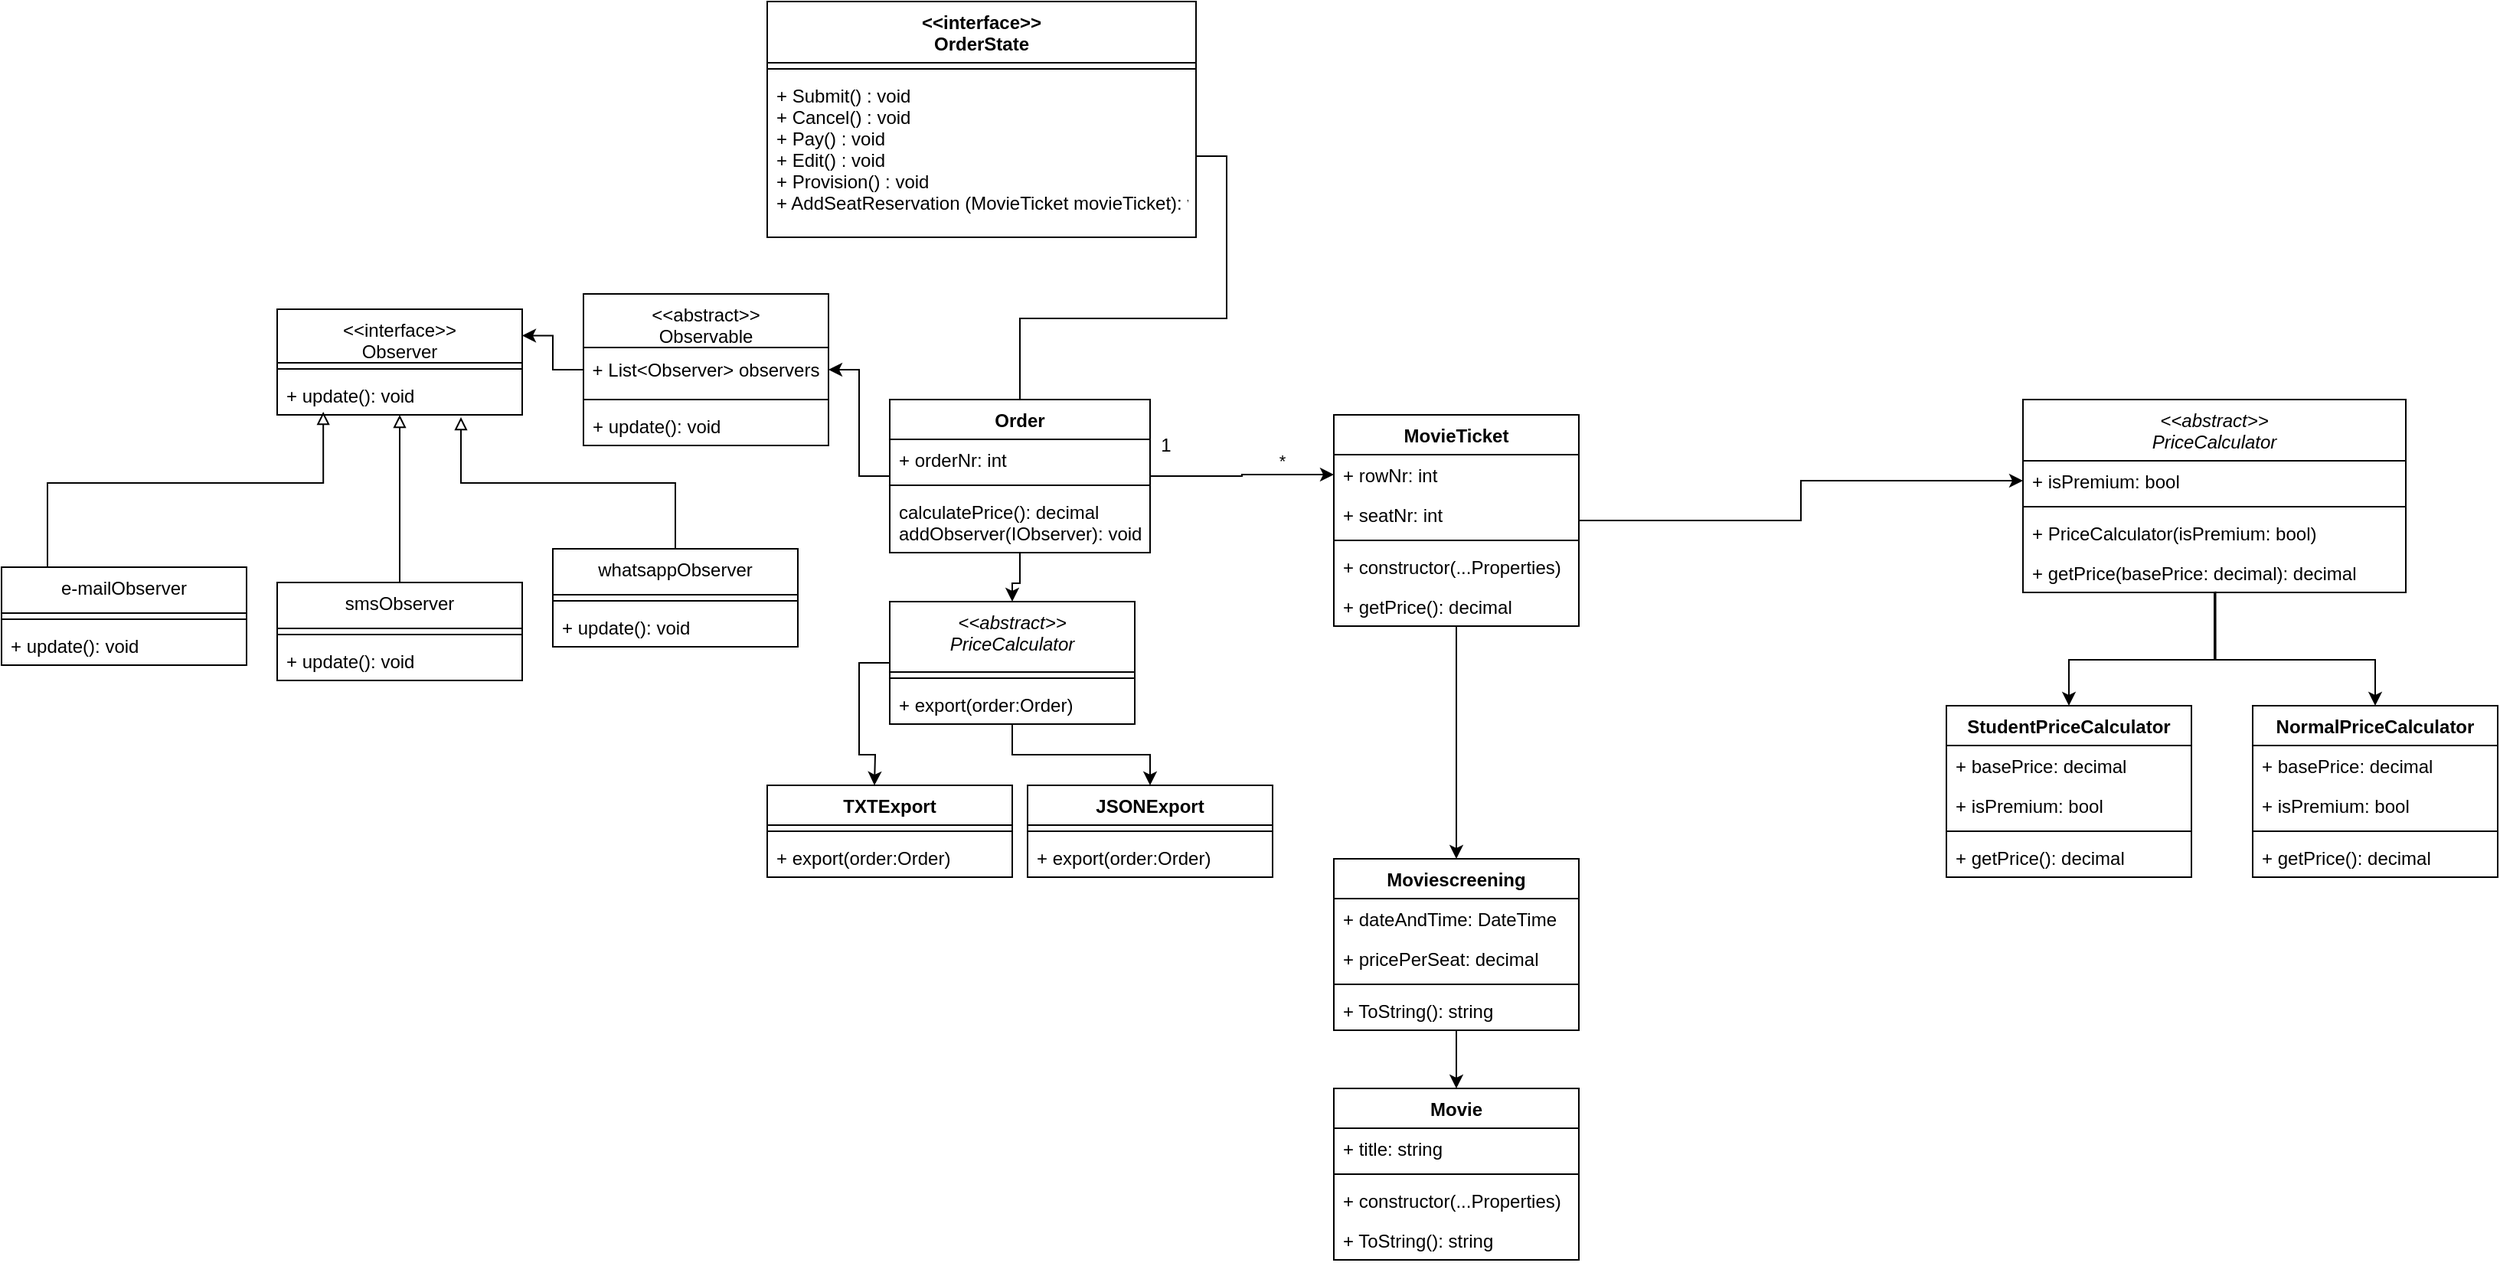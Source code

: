 <mxfile version="20.8.16" type="device" pages="2"><diagram id="SH6rRTG6N9a8lCWBJPHM" name="Class diagram"><mxGraphModel dx="2022" dy="1866" grid="1" gridSize="10" guides="1" tooltips="1" connect="1" arrows="1" fold="1" page="1" pageScale="1" pageWidth="827" pageHeight="1169" math="0" shadow="0"><root><mxCell id="0"/><mxCell id="1" parent="0"/><mxCell id="2LW2BDp9wn7ZF-l__DWW-21" value="*" style="edgeStyle=orthogonalEdgeStyle;rounded=0;orthogonalLoop=1;jettySize=auto;html=1;entryX=0;entryY=0.5;entryDx=0;entryDy=0;" parent="1" source="2LW2BDp9wn7ZF-l__DWW-2" target="2LW2BDp9wn7ZF-l__DWW-7" edge="1"><mxGeometry x="0.429" y="9" relative="1" as="geometry"><mxPoint as="offset"/></mxGeometry></mxCell><mxCell id="2LW2BDp9wn7ZF-l__DWW-106" style="edgeStyle=orthogonalEdgeStyle;rounded=0;orthogonalLoop=1;jettySize=auto;html=1;entryX=0.5;entryY=0;entryDx=0;entryDy=0;" parent="1" source="2LW2BDp9wn7ZF-l__DWW-2" target="2LW2BDp9wn7ZF-l__DWW-89" edge="1"><mxGeometry relative="1" as="geometry"/></mxCell><mxCell id="ouMsUVBbrIYD8ojPN620-4" style="edgeStyle=orthogonalEdgeStyle;rounded=0;orthogonalLoop=1;jettySize=auto;html=1;endArrow=classic;endFill=1;" edge="1" parent="1" source="2LW2BDp9wn7ZF-l__DWW-2" target="ouMsUVBbrIYD8ojPN620-1"><mxGeometry relative="1" as="geometry"/></mxCell><mxCell id="ouMsUVBbrIYD8ojPN620-7" style="edgeStyle=orthogonalEdgeStyle;rounded=0;orthogonalLoop=1;jettySize=auto;html=1;endArrow=none;endFill=0;" edge="1" parent="1" source="2LW2BDp9wn7ZF-l__DWW-2" target="pennuLk--8kFRPHAj3B4-30"><mxGeometry relative="1" as="geometry"/></mxCell><mxCell id="2LW2BDp9wn7ZF-l__DWW-2" value="Order" style="swimlane;fontStyle=1;align=center;verticalAlign=top;childLayout=stackLayout;horizontal=1;startSize=26;horizontalStack=0;resizeParent=1;resizeParentMax=0;resizeLast=0;collapsible=1;marginBottom=0;" parent="1" vertex="1"><mxGeometry x="60" y="190" width="170" height="100" as="geometry"/></mxCell><mxCell id="2LW2BDp9wn7ZF-l__DWW-3" value="+ orderNr: int" style="text;strokeColor=none;fillColor=none;align=left;verticalAlign=top;spacingLeft=4;spacingRight=4;overflow=hidden;rotatable=0;points=[[0,0.5],[1,0.5]];portConstraint=eastwest;" parent="2LW2BDp9wn7ZF-l__DWW-2" vertex="1"><mxGeometry y="26" width="170" height="26" as="geometry"/></mxCell><mxCell id="2LW2BDp9wn7ZF-l__DWW-4" value="" style="line;strokeWidth=1;fillColor=none;align=left;verticalAlign=middle;spacingTop=-1;spacingLeft=3;spacingRight=3;rotatable=0;labelPosition=right;points=[];portConstraint=eastwest;" parent="2LW2BDp9wn7ZF-l__DWW-2" vertex="1"><mxGeometry y="52" width="170" height="8" as="geometry"/></mxCell><mxCell id="2LW2BDp9wn7ZF-l__DWW-5" value="calculatePrice(): decimal&#10;addObserver(IObserver): void" style="text;strokeColor=none;fillColor=none;align=left;verticalAlign=top;spacingLeft=4;spacingRight=4;overflow=hidden;rotatable=0;points=[[0,0.5],[1,0.5]];portConstraint=eastwest;" parent="2LW2BDp9wn7ZF-l__DWW-2" vertex="1"><mxGeometry y="60" width="170" height="40" as="geometry"/></mxCell><mxCell id="2LW2BDp9wn7ZF-l__DWW-74" style="edgeStyle=orthogonalEdgeStyle;rounded=0;orthogonalLoop=1;jettySize=auto;html=1;entryX=0;entryY=0.5;entryDx=0;entryDy=0;" parent="1" source="2LW2BDp9wn7ZF-l__DWW-6" target="2LW2BDp9wn7ZF-l__DWW-79" edge="1"><mxGeometry relative="1" as="geometry"><mxPoint x="860" y="420" as="targetPoint"/></mxGeometry></mxCell><mxCell id="2LW2BDp9wn7ZF-l__DWW-82" style="edgeStyle=orthogonalEdgeStyle;rounded=0;orthogonalLoop=1;jettySize=auto;html=1;" parent="1" source="2LW2BDp9wn7ZF-l__DWW-6" target="2LW2BDp9wn7ZF-l__DWW-10" edge="1"><mxGeometry relative="1" as="geometry"/></mxCell><mxCell id="2LW2BDp9wn7ZF-l__DWW-6" value="MovieTicket" style="swimlane;fontStyle=1;align=center;verticalAlign=top;childLayout=stackLayout;horizontal=1;startSize=26;horizontalStack=0;resizeParent=1;resizeParentMax=0;resizeLast=0;collapsible=1;marginBottom=0;" parent="1" vertex="1"><mxGeometry x="350" y="200" width="160" height="138" as="geometry"/></mxCell><mxCell id="2LW2BDp9wn7ZF-l__DWW-7" value="+ rowNr: int" style="text;strokeColor=none;fillColor=none;align=left;verticalAlign=top;spacingLeft=4;spacingRight=4;overflow=hidden;rotatable=0;points=[[0,0.5],[1,0.5]];portConstraint=eastwest;" parent="2LW2BDp9wn7ZF-l__DWW-6" vertex="1"><mxGeometry y="26" width="160" height="26" as="geometry"/></mxCell><mxCell id="2LW2BDp9wn7ZF-l__DWW-23" value="+ seatNr: int" style="text;strokeColor=none;fillColor=none;align=left;verticalAlign=top;spacingLeft=4;spacingRight=4;overflow=hidden;rotatable=0;points=[[0,0.5],[1,0.5]];portConstraint=eastwest;" parent="2LW2BDp9wn7ZF-l__DWW-6" vertex="1"><mxGeometry y="52" width="160" height="26" as="geometry"/></mxCell><mxCell id="2LW2BDp9wn7ZF-l__DWW-8" value="" style="line;strokeWidth=1;fillColor=none;align=left;verticalAlign=middle;spacingTop=-1;spacingLeft=3;spacingRight=3;rotatable=0;labelPosition=right;points=[];portConstraint=eastwest;" parent="2LW2BDp9wn7ZF-l__DWW-6" vertex="1"><mxGeometry y="78" width="160" height="8" as="geometry"/></mxCell><mxCell id="2LW2BDp9wn7ZF-l__DWW-9" value="+ constructor(...Properties)" style="text;strokeColor=none;fillColor=none;align=left;verticalAlign=top;spacingLeft=4;spacingRight=4;overflow=hidden;rotatable=0;points=[[0,0.5],[1,0.5]];portConstraint=eastwest;" parent="2LW2BDp9wn7ZF-l__DWW-6" vertex="1"><mxGeometry y="86" width="160" height="26" as="geometry"/></mxCell><mxCell id="2LW2BDp9wn7ZF-l__DWW-26" value="+ getPrice(): decimal" style="text;strokeColor=none;fillColor=none;align=left;verticalAlign=top;spacingLeft=4;spacingRight=4;overflow=hidden;rotatable=0;points=[[0,0.5],[1,0.5]];portConstraint=eastwest;" parent="2LW2BDp9wn7ZF-l__DWW-6" vertex="1"><mxGeometry y="112" width="160" height="26" as="geometry"/></mxCell><mxCell id="2LW2BDp9wn7ZF-l__DWW-83" style="edgeStyle=orthogonalEdgeStyle;rounded=0;orthogonalLoop=1;jettySize=auto;html=1;" parent="1" source="2LW2BDp9wn7ZF-l__DWW-10" target="2LW2BDp9wn7ZF-l__DWW-14" edge="1"><mxGeometry relative="1" as="geometry"/></mxCell><mxCell id="2LW2BDp9wn7ZF-l__DWW-10" value="Moviescreening" style="swimlane;fontStyle=1;align=center;verticalAlign=top;childLayout=stackLayout;horizontal=1;startSize=26;horizontalStack=0;resizeParent=1;resizeParentMax=0;resizeLast=0;collapsible=1;marginBottom=0;" parent="1" vertex="1"><mxGeometry x="350" y="490" width="160" height="112" as="geometry"/></mxCell><mxCell id="2LW2BDp9wn7ZF-l__DWW-11" value="+ dateAndTime: DateTime" style="text;strokeColor=none;fillColor=none;align=left;verticalAlign=top;spacingLeft=4;spacingRight=4;overflow=hidden;rotatable=0;points=[[0,0.5],[1,0.5]];portConstraint=eastwest;" parent="2LW2BDp9wn7ZF-l__DWW-10" vertex="1"><mxGeometry y="26" width="160" height="26" as="geometry"/></mxCell><mxCell id="2LW2BDp9wn7ZF-l__DWW-27" value="+ pricePerSeat: decimal" style="text;strokeColor=none;fillColor=none;align=left;verticalAlign=top;spacingLeft=4;spacingRight=4;overflow=hidden;rotatable=0;points=[[0,0.5],[1,0.5]];portConstraint=eastwest;" parent="2LW2BDp9wn7ZF-l__DWW-10" vertex="1"><mxGeometry y="52" width="160" height="26" as="geometry"/></mxCell><mxCell id="2LW2BDp9wn7ZF-l__DWW-12" value="" style="line;strokeWidth=1;fillColor=none;align=left;verticalAlign=middle;spacingTop=-1;spacingLeft=3;spacingRight=3;rotatable=0;labelPosition=right;points=[];portConstraint=eastwest;" parent="2LW2BDp9wn7ZF-l__DWW-10" vertex="1"><mxGeometry y="78" width="160" height="8" as="geometry"/></mxCell><mxCell id="2LW2BDp9wn7ZF-l__DWW-13" value="+ ToString(): string" style="text;strokeColor=none;fillColor=none;align=left;verticalAlign=top;spacingLeft=4;spacingRight=4;overflow=hidden;rotatable=0;points=[[0,0.5],[1,0.5]];portConstraint=eastwest;" parent="2LW2BDp9wn7ZF-l__DWW-10" vertex="1"><mxGeometry y="86" width="160" height="26" as="geometry"/></mxCell><mxCell id="2LW2BDp9wn7ZF-l__DWW-14" value="Movie" style="swimlane;fontStyle=1;align=center;verticalAlign=top;childLayout=stackLayout;horizontal=1;startSize=26;horizontalStack=0;resizeParent=1;resizeParentMax=0;resizeLast=0;collapsible=1;marginBottom=0;" parent="1" vertex="1"><mxGeometry x="350" y="640" width="160" height="112" as="geometry"/></mxCell><mxCell id="2LW2BDp9wn7ZF-l__DWW-15" value="+ title: string" style="text;strokeColor=none;fillColor=none;align=left;verticalAlign=top;spacingLeft=4;spacingRight=4;overflow=hidden;rotatable=0;points=[[0,0.5],[1,0.5]];portConstraint=eastwest;" parent="2LW2BDp9wn7ZF-l__DWW-14" vertex="1"><mxGeometry y="26" width="160" height="26" as="geometry"/></mxCell><mxCell id="2LW2BDp9wn7ZF-l__DWW-16" value="" style="line;strokeWidth=1;fillColor=none;align=left;verticalAlign=middle;spacingTop=-1;spacingLeft=3;spacingRight=3;rotatable=0;labelPosition=right;points=[];portConstraint=eastwest;" parent="2LW2BDp9wn7ZF-l__DWW-14" vertex="1"><mxGeometry y="52" width="160" height="8" as="geometry"/></mxCell><mxCell id="2LW2BDp9wn7ZF-l__DWW-28" value="+ constructor(...Properties)" style="text;strokeColor=none;fillColor=none;align=left;verticalAlign=top;spacingLeft=4;spacingRight=4;overflow=hidden;rotatable=0;points=[[0,0.5],[1,0.5]];portConstraint=eastwest;" parent="2LW2BDp9wn7ZF-l__DWW-14" vertex="1"><mxGeometry y="60" width="160" height="26" as="geometry"/></mxCell><mxCell id="2LW2BDp9wn7ZF-l__DWW-17" value="+ ToString(): string" style="text;strokeColor=none;fillColor=none;align=left;verticalAlign=top;spacingLeft=4;spacingRight=4;overflow=hidden;rotatable=0;points=[[0,0.5],[1,0.5]];portConstraint=eastwest;" parent="2LW2BDp9wn7ZF-l__DWW-14" vertex="1"><mxGeometry y="86" width="160" height="26" as="geometry"/></mxCell><mxCell id="2LW2BDp9wn7ZF-l__DWW-22" value="1" style="text;html=1;align=center;verticalAlign=middle;resizable=0;points=[];autosize=1;strokeColor=none;fillColor=none;" parent="1" vertex="1"><mxGeometry x="230" y="210" width="20" height="20" as="geometry"/></mxCell><mxCell id="2LW2BDp9wn7ZF-l__DWW-68" style="edgeStyle=orthogonalEdgeStyle;rounded=0;orthogonalLoop=1;jettySize=auto;html=1;entryX=0.5;entryY=0;entryDx=0;entryDy=0;exitX=0.5;exitY=1;exitDx=0;exitDy=0;" parent="1" source="2LW2BDp9wn7ZF-l__DWW-78" target="2LW2BDp9wn7ZF-l__DWW-64" edge="1"><mxGeometry relative="1" as="geometry"><mxPoint x="850" y="338.0" as="sourcePoint"/><Array as="points"><mxPoint x="925" y="360"/><mxPoint x="830" y="360"/></Array></mxGeometry></mxCell><mxCell id="2LW2BDp9wn7ZF-l__DWW-73" style="edgeStyle=orthogonalEdgeStyle;rounded=0;orthogonalLoop=1;jettySize=auto;html=1;exitX=0.503;exitY=0.976;exitDx=0;exitDy=0;exitPerimeter=0;entryX=0.5;entryY=0;entryDx=0;entryDy=0;" parent="1" source="2LW2BDp9wn7ZF-l__DWW-81" target="2LW2BDp9wn7ZF-l__DWW-69" edge="1"><mxGeometry relative="1" as="geometry"><mxPoint x="850" y="338.0" as="sourcePoint"/><Array as="points"><mxPoint x="926" y="360"/><mxPoint x="1030" y="360"/></Array></mxGeometry></mxCell><mxCell id="2LW2BDp9wn7ZF-l__DWW-64" value="StudentPriceCalculator" style="swimlane;fontStyle=1;align=center;verticalAlign=top;childLayout=stackLayout;horizontal=1;startSize=26;horizontalStack=0;resizeParent=1;resizeParentMax=0;resizeLast=0;collapsible=1;marginBottom=0;" parent="1" vertex="1"><mxGeometry x="750" y="390" width="160" height="112" as="geometry"/></mxCell><mxCell id="2LW2BDp9wn7ZF-l__DWW-85" value="+ basePrice: decimal" style="text;strokeColor=none;fillColor=none;align=left;verticalAlign=top;spacingLeft=4;spacingRight=4;overflow=hidden;rotatable=0;points=[[0,0.5],[1,0.5]];portConstraint=eastwest;" parent="2LW2BDp9wn7ZF-l__DWW-64" vertex="1"><mxGeometry y="26" width="160" height="26" as="geometry"/></mxCell><mxCell id="2LW2BDp9wn7ZF-l__DWW-75" value="+ isPremium: bool" style="text;strokeColor=none;fillColor=none;align=left;verticalAlign=top;spacingLeft=4;spacingRight=4;overflow=hidden;rotatable=0;points=[[0,0.5],[1,0.5]];portConstraint=eastwest;" parent="2LW2BDp9wn7ZF-l__DWW-64" vertex="1"><mxGeometry y="52" width="160" height="26" as="geometry"/></mxCell><mxCell id="2LW2BDp9wn7ZF-l__DWW-66" value="" style="line;strokeWidth=1;fillColor=none;align=left;verticalAlign=middle;spacingTop=-1;spacingLeft=3;spacingRight=3;rotatable=0;labelPosition=right;points=[];portConstraint=eastwest;" parent="2LW2BDp9wn7ZF-l__DWW-64" vertex="1"><mxGeometry y="78" width="160" height="8" as="geometry"/></mxCell><mxCell id="2LW2BDp9wn7ZF-l__DWW-67" value="+ getPrice(): decimal" style="text;strokeColor=none;fillColor=none;align=left;verticalAlign=top;spacingLeft=4;spacingRight=4;overflow=hidden;rotatable=0;points=[[0,0.5],[1,0.5]];portConstraint=eastwest;" parent="2LW2BDp9wn7ZF-l__DWW-64" vertex="1"><mxGeometry y="86" width="160" height="26" as="geometry"/></mxCell><mxCell id="2LW2BDp9wn7ZF-l__DWW-69" value="NormalPriceCalculator" style="swimlane;fontStyle=1;align=center;verticalAlign=top;childLayout=stackLayout;horizontal=1;startSize=26;horizontalStack=0;resizeParent=1;resizeParentMax=0;resizeLast=0;collapsible=1;marginBottom=0;" parent="1" vertex="1"><mxGeometry x="950" y="390" width="160" height="112" as="geometry"/></mxCell><mxCell id="2LW2BDp9wn7ZF-l__DWW-86" value="+ basePrice: decimal" style="text;strokeColor=none;fillColor=none;align=left;verticalAlign=top;spacingLeft=4;spacingRight=4;overflow=hidden;rotatable=0;points=[[0,0.5],[1,0.5]];portConstraint=eastwest;" parent="2LW2BDp9wn7ZF-l__DWW-69" vertex="1"><mxGeometry y="26" width="160" height="26" as="geometry"/></mxCell><mxCell id="2LW2BDp9wn7ZF-l__DWW-76" value="+ isPremium: bool" style="text;strokeColor=none;fillColor=none;align=left;verticalAlign=top;spacingLeft=4;spacingRight=4;overflow=hidden;rotatable=0;points=[[0,0.5],[1,0.5]];portConstraint=eastwest;" parent="2LW2BDp9wn7ZF-l__DWW-69" vertex="1"><mxGeometry y="52" width="160" height="26" as="geometry"/></mxCell><mxCell id="2LW2BDp9wn7ZF-l__DWW-71" value="" style="line;strokeWidth=1;fillColor=none;align=left;verticalAlign=middle;spacingTop=-1;spacingLeft=3;spacingRight=3;rotatable=0;labelPosition=right;points=[];portConstraint=eastwest;" parent="2LW2BDp9wn7ZF-l__DWW-69" vertex="1"><mxGeometry y="78" width="160" height="8" as="geometry"/></mxCell><mxCell id="2LW2BDp9wn7ZF-l__DWW-72" value="+ getPrice(): decimal" style="text;strokeColor=none;fillColor=none;align=left;verticalAlign=top;spacingLeft=4;spacingRight=4;overflow=hidden;rotatable=0;points=[[0,0.5],[1,0.5]];portConstraint=eastwest;" parent="2LW2BDp9wn7ZF-l__DWW-69" vertex="1"><mxGeometry y="86" width="160" height="26" as="geometry"/></mxCell><mxCell id="2LW2BDp9wn7ZF-l__DWW-78" value="&lt;&lt;abstract&gt;&gt;&#10;PriceCalculator" style="swimlane;fontStyle=2;align=center;verticalAlign=top;childLayout=stackLayout;horizontal=1;startSize=40;horizontalStack=0;resizeParent=1;resizeParentMax=0;resizeLast=0;collapsible=1;marginBottom=0;" parent="1" vertex="1"><mxGeometry x="800" y="190" width="250" height="126" as="geometry"/></mxCell><mxCell id="2LW2BDp9wn7ZF-l__DWW-79" value="+ isPremium: bool" style="text;strokeColor=none;fillColor=none;align=left;verticalAlign=top;spacingLeft=4;spacingRight=4;overflow=hidden;rotatable=0;points=[[0,0.5],[1,0.5]];portConstraint=eastwest;" parent="2LW2BDp9wn7ZF-l__DWW-78" vertex="1"><mxGeometry y="40" width="250" height="26" as="geometry"/></mxCell><mxCell id="2LW2BDp9wn7ZF-l__DWW-80" value="" style="line;strokeWidth=1;fillColor=none;align=left;verticalAlign=middle;spacingTop=-1;spacingLeft=3;spacingRight=3;rotatable=0;labelPosition=right;points=[];portConstraint=eastwest;" parent="2LW2BDp9wn7ZF-l__DWW-78" vertex="1"><mxGeometry y="66" width="250" height="8" as="geometry"/></mxCell><mxCell id="2LW2BDp9wn7ZF-l__DWW-87" value="+ PriceCalculator(isPremium: bool)" style="text;strokeColor=none;fillColor=none;align=left;verticalAlign=top;spacingLeft=4;spacingRight=4;overflow=hidden;rotatable=0;points=[[0,0.5],[1,0.5]];portConstraint=eastwest;" parent="2LW2BDp9wn7ZF-l__DWW-78" vertex="1"><mxGeometry y="74" width="250" height="26" as="geometry"/></mxCell><mxCell id="2LW2BDp9wn7ZF-l__DWW-81" value="+ getPrice(basePrice: decimal): decimal" style="text;strokeColor=none;fillColor=none;align=left;verticalAlign=top;spacingLeft=4;spacingRight=4;overflow=hidden;rotatable=0;points=[[0,0.5],[1,0.5]];portConstraint=eastwest;" parent="2LW2BDp9wn7ZF-l__DWW-78" vertex="1"><mxGeometry y="100" width="250" height="26" as="geometry"/></mxCell><mxCell id="2LW2BDp9wn7ZF-l__DWW-104" style="edgeStyle=orthogonalEdgeStyle;rounded=0;orthogonalLoop=1;jettySize=auto;html=1;" parent="1" source="2LW2BDp9wn7ZF-l__DWW-89" target="2LW2BDp9wn7ZF-l__DWW-101" edge="1"><mxGeometry relative="1" as="geometry"/></mxCell><mxCell id="2LW2BDp9wn7ZF-l__DWW-105" style="edgeStyle=orthogonalEdgeStyle;rounded=0;orthogonalLoop=1;jettySize=auto;html=1;entryX=0.5;entryY=0;entryDx=0;entryDy=0;" parent="1" source="2LW2BDp9wn7ZF-l__DWW-89" edge="1"><mxGeometry relative="1" as="geometry"><mxPoint x="50" y="442" as="targetPoint"/></mxGeometry></mxCell><mxCell id="2LW2BDp9wn7ZF-l__DWW-89" value="&lt;&lt;abstract&gt;&gt;&#10;PriceCalculator" style="swimlane;fontStyle=2;align=center;verticalAlign=top;childLayout=stackLayout;horizontal=1;startSize=46;horizontalStack=0;resizeParent=1;resizeParentMax=0;resizeLast=0;collapsible=1;marginBottom=0;" parent="1" vertex="1"><mxGeometry x="60" y="322" width="160" height="80" as="geometry"/></mxCell><mxCell id="2LW2BDp9wn7ZF-l__DWW-91" value="" style="line;strokeWidth=1;fillColor=none;align=left;verticalAlign=middle;spacingTop=-1;spacingLeft=3;spacingRight=3;rotatable=0;labelPosition=right;points=[];portConstraint=eastwest;" parent="2LW2BDp9wn7ZF-l__DWW-89" vertex="1"><mxGeometry y="46" width="160" height="8" as="geometry"/></mxCell><mxCell id="2LW2BDp9wn7ZF-l__DWW-92" value="+ export(order:Order)" style="text;strokeColor=none;fillColor=none;align=left;verticalAlign=top;spacingLeft=4;spacingRight=4;overflow=hidden;rotatable=0;points=[[0,0.5],[1,0.5]];portConstraint=eastwest;" parent="2LW2BDp9wn7ZF-l__DWW-89" vertex="1"><mxGeometry y="54" width="160" height="26" as="geometry"/></mxCell><mxCell id="2LW2BDp9wn7ZF-l__DWW-96" value="TXTExport" style="swimlane;fontStyle=1;align=center;verticalAlign=top;childLayout=stackLayout;horizontal=1;startSize=26;horizontalStack=0;resizeParent=1;resizeParentMax=0;resizeLast=0;collapsible=1;marginBottom=0;" parent="1" vertex="1"><mxGeometry x="-20" y="442" width="160" height="60" as="geometry"/></mxCell><mxCell id="2LW2BDp9wn7ZF-l__DWW-98" value="" style="line;strokeWidth=1;fillColor=none;align=left;verticalAlign=middle;spacingTop=-1;spacingLeft=3;spacingRight=3;rotatable=0;labelPosition=right;points=[];portConstraint=eastwest;" parent="2LW2BDp9wn7ZF-l__DWW-96" vertex="1"><mxGeometry y="26" width="160" height="8" as="geometry"/></mxCell><mxCell id="2LW2BDp9wn7ZF-l__DWW-100" value="+ export(order:Order)" style="text;strokeColor=none;fillColor=none;align=left;verticalAlign=top;spacingLeft=4;spacingRight=4;overflow=hidden;rotatable=0;points=[[0,0.5],[1,0.5]];portConstraint=eastwest;" parent="2LW2BDp9wn7ZF-l__DWW-96" vertex="1"><mxGeometry y="34" width="160" height="26" as="geometry"/></mxCell><mxCell id="2LW2BDp9wn7ZF-l__DWW-101" value="JSONExport" style="swimlane;fontStyle=1;align=center;verticalAlign=top;childLayout=stackLayout;horizontal=1;startSize=26;horizontalStack=0;resizeParent=1;resizeParentMax=0;resizeLast=0;collapsible=1;marginBottom=0;" parent="1" vertex="1"><mxGeometry x="150" y="442" width="160" height="60" as="geometry"/></mxCell><mxCell id="2LW2BDp9wn7ZF-l__DWW-102" value="" style="line;strokeWidth=1;fillColor=none;align=left;verticalAlign=middle;spacingTop=-1;spacingLeft=3;spacingRight=3;rotatable=0;labelPosition=right;points=[];portConstraint=eastwest;" parent="2LW2BDp9wn7ZF-l__DWW-101" vertex="1"><mxGeometry y="26" width="160" height="8" as="geometry"/></mxCell><mxCell id="2LW2BDp9wn7ZF-l__DWW-103" value="+ export(order:Order)" style="text;strokeColor=none;fillColor=none;align=left;verticalAlign=top;spacingLeft=4;spacingRight=4;overflow=hidden;rotatable=0;points=[[0,0.5],[1,0.5]];portConstraint=eastwest;" parent="2LW2BDp9wn7ZF-l__DWW-101" vertex="1"><mxGeometry y="34" width="160" height="26" as="geometry"/></mxCell><mxCell id="pennuLk--8kFRPHAj3B4-1" value="&lt;&lt;interface&gt;&gt;&#10;Observer" style="swimlane;fontStyle=0;align=center;verticalAlign=top;childLayout=stackLayout;horizontal=1;startSize=35;horizontalStack=0;resizeParent=1;resizeParentMax=0;resizeLast=0;collapsible=1;marginBottom=0;" vertex="1" parent="1"><mxGeometry x="-340" y="131" width="160" height="69" as="geometry"/></mxCell><mxCell id="pennuLk--8kFRPHAj3B4-4" value="" style="line;strokeWidth=1;fillColor=none;align=left;verticalAlign=middle;spacingTop=-1;spacingLeft=3;spacingRight=3;rotatable=0;labelPosition=right;points=[];portConstraint=eastwest;" vertex="1" parent="pennuLk--8kFRPHAj3B4-1"><mxGeometry y="35" width="160" height="8" as="geometry"/></mxCell><mxCell id="pennuLk--8kFRPHAj3B4-5" value="+ update(): void" style="text;strokeColor=none;fillColor=none;align=left;verticalAlign=top;spacingLeft=4;spacingRight=4;overflow=hidden;rotatable=0;points=[[0,0.5],[1,0.5]];portConstraint=eastwest;" vertex="1" parent="pennuLk--8kFRPHAj3B4-1"><mxGeometry y="43" width="160" height="26" as="geometry"/></mxCell><mxCell id="pennuLk--8kFRPHAj3B4-21" style="edgeStyle=orthogonalEdgeStyle;rounded=0;orthogonalLoop=1;jettySize=auto;html=1;endArrow=block;endFill=0;entryX=0.188;entryY=0.923;entryDx=0;entryDy=0;entryPerimeter=0;" edge="1" parent="1" source="pennuLk--8kFRPHAj3B4-6" target="pennuLk--8kFRPHAj3B4-5"><mxGeometry relative="1" as="geometry"><mxPoint x="-300" y="199.5" as="targetPoint"/><Array as="points"><mxPoint x="-490" y="244.5"/><mxPoint x="-310" y="244.5"/></Array></mxGeometry></mxCell><mxCell id="pennuLk--8kFRPHAj3B4-6" value="e-mailObserver" style="swimlane;fontStyle=0;align=center;verticalAlign=top;childLayout=stackLayout;horizontal=1;startSize=30;horizontalStack=0;resizeParent=1;resizeParentMax=0;resizeLast=0;collapsible=1;marginBottom=0;" vertex="1" parent="1"><mxGeometry x="-520" y="299.5" width="160" height="64" as="geometry"/></mxCell><mxCell id="pennuLk--8kFRPHAj3B4-7" value="" style="line;strokeWidth=1;fillColor=none;align=left;verticalAlign=middle;spacingTop=-1;spacingLeft=3;spacingRight=3;rotatable=0;labelPosition=right;points=[];portConstraint=eastwest;" vertex="1" parent="pennuLk--8kFRPHAj3B4-6"><mxGeometry y="30" width="160" height="8" as="geometry"/></mxCell><mxCell id="pennuLk--8kFRPHAj3B4-8" value="+ update(): void" style="text;strokeColor=none;fillColor=none;align=left;verticalAlign=top;spacingLeft=4;spacingRight=4;overflow=hidden;rotatable=0;points=[[0,0.5],[1,0.5]];portConstraint=eastwest;" vertex="1" parent="pennuLk--8kFRPHAj3B4-6"><mxGeometry y="38" width="160" height="26" as="geometry"/></mxCell><mxCell id="pennuLk--8kFRPHAj3B4-23" style="edgeStyle=orthogonalEdgeStyle;rounded=0;orthogonalLoop=1;jettySize=auto;html=1;endArrow=block;endFill=0;exitX=0.5;exitY=0;exitDx=0;exitDy=0;entryX=0.5;entryY=1;entryDx=0;entryDy=0;" edge="1" parent="1" source="pennuLk--8kFRPHAj3B4-9" target="pennuLk--8kFRPHAj3B4-1"><mxGeometry relative="1" as="geometry"><mxPoint x="-260" y="209.5" as="targetPoint"/><Array as="points"/></mxGeometry></mxCell><mxCell id="pennuLk--8kFRPHAj3B4-9" value="smsObserver" style="swimlane;fontStyle=0;align=center;verticalAlign=top;childLayout=stackLayout;horizontal=1;startSize=30;horizontalStack=0;resizeParent=1;resizeParentMax=0;resizeLast=0;collapsible=1;marginBottom=0;" vertex="1" parent="1"><mxGeometry x="-340" y="309.5" width="160" height="64" as="geometry"/></mxCell><mxCell id="pennuLk--8kFRPHAj3B4-10" value="" style="line;strokeWidth=1;fillColor=none;align=left;verticalAlign=middle;spacingTop=-1;spacingLeft=3;spacingRight=3;rotatable=0;labelPosition=right;points=[];portConstraint=eastwest;" vertex="1" parent="pennuLk--8kFRPHAj3B4-9"><mxGeometry y="30" width="160" height="8" as="geometry"/></mxCell><mxCell id="pennuLk--8kFRPHAj3B4-11" value="+ update(): void" style="text;strokeColor=none;fillColor=none;align=left;verticalAlign=top;spacingLeft=4;spacingRight=4;overflow=hidden;rotatable=0;points=[[0,0.5],[1,0.5]];portConstraint=eastwest;" vertex="1" parent="pennuLk--8kFRPHAj3B4-9"><mxGeometry y="38" width="160" height="26" as="geometry"/></mxCell><mxCell id="pennuLk--8kFRPHAj3B4-24" style="edgeStyle=orthogonalEdgeStyle;rounded=0;orthogonalLoop=1;jettySize=auto;html=1;endArrow=block;endFill=0;" edge="1" parent="1" source="pennuLk--8kFRPHAj3B4-12"><mxGeometry relative="1" as="geometry"><mxPoint x="-220" y="201.5" as="targetPoint"/><Array as="points"><mxPoint x="-80" y="244.5"/><mxPoint x="-220" y="244.5"/><mxPoint x="-220" y="201.5"/></Array></mxGeometry></mxCell><mxCell id="pennuLk--8kFRPHAj3B4-12" value="whatsappObserver" style="swimlane;fontStyle=0;align=center;verticalAlign=top;childLayout=stackLayout;horizontal=1;startSize=30;horizontalStack=0;resizeParent=1;resizeParentMax=0;resizeLast=0;collapsible=1;marginBottom=0;" vertex="1" parent="1"><mxGeometry x="-160" y="287.5" width="160" height="64" as="geometry"/></mxCell><mxCell id="pennuLk--8kFRPHAj3B4-13" value="" style="line;strokeWidth=1;fillColor=none;align=left;verticalAlign=middle;spacingTop=-1;spacingLeft=3;spacingRight=3;rotatable=0;labelPosition=right;points=[];portConstraint=eastwest;" vertex="1" parent="pennuLk--8kFRPHAj3B4-12"><mxGeometry y="30" width="160" height="8" as="geometry"/></mxCell><mxCell id="pennuLk--8kFRPHAj3B4-14" value="+ update(): void" style="text;strokeColor=none;fillColor=none;align=left;verticalAlign=top;spacingLeft=4;spacingRight=4;overflow=hidden;rotatable=0;points=[[0,0.5],[1,0.5]];portConstraint=eastwest;" vertex="1" parent="pennuLk--8kFRPHAj3B4-12"><mxGeometry y="38" width="160" height="26" as="geometry"/></mxCell><mxCell id="pennuLk--8kFRPHAj3B4-26" value="&lt;&lt;interface&gt;&gt;&#10;OrderState" style="swimlane;fontStyle=1;align=center;verticalAlign=top;childLayout=stackLayout;horizontal=1;startSize=40;horizontalStack=0;resizeParent=1;resizeParentMax=0;resizeLast=0;collapsible=1;marginBottom=0;" vertex="1" parent="1"><mxGeometry x="-20" y="-70" width="280" height="154" as="geometry"/></mxCell><mxCell id="pennuLk--8kFRPHAj3B4-29" value="" style="line;strokeWidth=1;fillColor=none;align=left;verticalAlign=middle;spacingTop=-1;spacingLeft=3;spacingRight=3;rotatable=0;labelPosition=right;points=[];portConstraint=eastwest;" vertex="1" parent="pennuLk--8kFRPHAj3B4-26"><mxGeometry y="40" width="280" height="8" as="geometry"/></mxCell><mxCell id="pennuLk--8kFRPHAj3B4-30" value="+ Submit() : void &#10;+ Cancel() : void&#10;+ Pay() : void&#10;+ Edit() : void&#10;+ Provision() : void&#10;+ AddSeatReservation (MovieTicket movieTicket): void" style="text;strokeColor=none;fillColor=none;align=left;verticalAlign=top;spacingLeft=4;spacingRight=4;overflow=hidden;rotatable=0;points=[[0,0.5],[1,0.5]];portConstraint=eastwest;" vertex="1" parent="pennuLk--8kFRPHAj3B4-26"><mxGeometry y="48" width="280" height="106" as="geometry"/></mxCell><mxCell id="ouMsUVBbrIYD8ojPN620-5" style="edgeStyle=orthogonalEdgeStyle;rounded=0;orthogonalLoop=1;jettySize=auto;html=1;entryX=1;entryY=0.25;entryDx=0;entryDy=0;endArrow=classic;endFill=1;" edge="1" parent="1" source="ouMsUVBbrIYD8ojPN620-1" target="pennuLk--8kFRPHAj3B4-1"><mxGeometry relative="1" as="geometry"/></mxCell><mxCell id="ouMsUVBbrIYD8ojPN620-1" value="&lt;&lt;abstract&gt;&gt;&#10;Observable" style="swimlane;fontStyle=0;align=center;verticalAlign=top;childLayout=stackLayout;horizontal=1;startSize=35;horizontalStack=0;resizeParent=1;resizeParentMax=0;resizeLast=0;collapsible=1;marginBottom=0;" vertex="1" parent="1"><mxGeometry x="-140" y="121" width="160" height="99" as="geometry"/></mxCell><mxCell id="ouMsUVBbrIYD8ojPN620-6" value="+ List&amp;lt;Observer&amp;gt; observers" style="text;html=1;strokeColor=none;fillColor=none;align=center;verticalAlign=middle;whiteSpace=wrap;rounded=0;" vertex="1" parent="ouMsUVBbrIYD8ojPN620-1"><mxGeometry y="35" width="160" height="30" as="geometry"/></mxCell><mxCell id="ouMsUVBbrIYD8ojPN620-2" value="" style="line;strokeWidth=1;fillColor=none;align=left;verticalAlign=middle;spacingTop=-1;spacingLeft=3;spacingRight=3;rotatable=0;labelPosition=right;points=[];portConstraint=eastwest;" vertex="1" parent="ouMsUVBbrIYD8ojPN620-1"><mxGeometry y="65" width="160" height="8" as="geometry"/></mxCell><mxCell id="ouMsUVBbrIYD8ojPN620-3" value="+ update(): void" style="text;strokeColor=none;fillColor=none;align=left;verticalAlign=top;spacingLeft=4;spacingRight=4;overflow=hidden;rotatable=0;points=[[0,0.5],[1,0.5]];portConstraint=eastwest;" vertex="1" parent="ouMsUVBbrIYD8ojPN620-1"><mxGeometry y="73" width="160" height="26" as="geometry"/></mxCell></root></mxGraphModel></diagram><diagram id="wrFfkX1shbvnL3Eboa-H" name="State diagram"><mxGraphModel dx="1418" dy="820" grid="1" gridSize="10" guides="1" tooltips="1" connect="1" arrows="1" fold="1" page="1" pageScale="1" pageWidth="827" pageHeight="1169" math="0" shadow="0"><root><mxCell id="0"/><mxCell id="1" parent="0"/><mxCell id="JBQphm-gnBOJhLyZxBEu-3" value="SubmitReservation" style="edgeStyle=orthogonalEdgeStyle;rounded=0;orthogonalLoop=1;jettySize=auto;html=1;" parent="1" source="JBQphm-gnBOJhLyZxBEu-1" target="JBQphm-gnBOJhLyZxBEu-2" edge="1"><mxGeometry relative="1" as="geometry"/></mxCell><mxCell id="JBQphm-gnBOJhLyZxBEu-18" style="edgeStyle=none;rounded=0;orthogonalLoop=1;jettySize=auto;html=1;startArrow=classic;startFill=1;endArrow=none;endFill=0;" parent="1" source="JBQphm-gnBOJhLyZxBEu-1" edge="1"><mxGeometry relative="1" as="geometry"><mxPoint x="60" y="245" as="targetPoint"/></mxGeometry></mxCell><mxCell id="JBQphm-gnBOJhLyZxBEu-1" value="NewOrderState" style="ellipse;whiteSpace=wrap;html=1;aspect=fixed;" parent="1" vertex="1"><mxGeometry x="200" y="180" width="130" height="130" as="geometry"/></mxCell><mxCell id="JBQphm-gnBOJhLyZxBEu-6" value="Pay" style="edgeStyle=orthogonalEdgeStyle;rounded=0;orthogonalLoop=1;jettySize=auto;html=1;" parent="1" source="JBQphm-gnBOJhLyZxBEu-2" target="JBQphm-gnBOJhLyZxBEu-5" edge="1"><mxGeometry relative="1" as="geometry"/></mxCell><mxCell id="JBQphm-gnBOJhLyZxBEu-9" value="Cancel" style="edgeStyle=orthogonalEdgeStyle;rounded=0;orthogonalLoop=1;jettySize=auto;html=1;" parent="1" source="JBQphm-gnBOJhLyZxBEu-2" target="JBQphm-gnBOJhLyZxBEu-8" edge="1"><mxGeometry relative="1" as="geometry"/></mxCell><mxCell id="JBQphm-gnBOJhLyZxBEu-11" value="Provision" style="rounded=0;orthogonalLoop=1;jettySize=auto;html=1;" parent="1" source="JBQphm-gnBOJhLyZxBEu-2" target="JBQphm-gnBOJhLyZxBEu-10" edge="1"><mxGeometry relative="1" as="geometry"/></mxCell><mxCell id="JBQphm-gnBOJhLyZxBEu-2" value="ReservedOrderState" style="ellipse;whiteSpace=wrap;html=1;aspect=fixed;" parent="1" vertex="1"><mxGeometry x="470" y="180" width="130" height="130" as="geometry"/></mxCell><mxCell id="JBQphm-gnBOJhLyZxBEu-5" value="PayedOrderState" style="ellipse;whiteSpace=wrap;html=1;aspect=fixed;" parent="1" vertex="1"><mxGeometry x="470" y="400" width="130" height="130" as="geometry"/></mxCell><mxCell id="JBQphm-gnBOJhLyZxBEu-8" value="CancelledOrderState" style="ellipse;whiteSpace=wrap;html=1;aspect=fixed;" parent="1" vertex="1"><mxGeometry x="690" y="180" width="130" height="130" as="geometry"/></mxCell><mxCell id="JBQphm-gnBOJhLyZxBEu-12" value="Cancel" style="edgeStyle=none;rounded=0;orthogonalLoop=1;jettySize=auto;html=1;" parent="1" source="JBQphm-gnBOJhLyZxBEu-10" target="JBQphm-gnBOJhLyZxBEu-8" edge="1"><mxGeometry relative="1" as="geometry"/></mxCell><mxCell id="JBQphm-gnBOJhLyZxBEu-24" value="Pay" style="edgeStyle=none;rounded=0;orthogonalLoop=1;jettySize=auto;html=1;startArrow=none;startFill=0;endArrow=block;endFill=1;" parent="1" source="JBQphm-gnBOJhLyZxBEu-10" target="JBQphm-gnBOJhLyZxBEu-5" edge="1"><mxGeometry relative="1" as="geometry"/></mxCell><mxCell id="JBQphm-gnBOJhLyZxBEu-25" value="SubmitReservation" style="edgeStyle=none;rounded=0;orthogonalLoop=1;jettySize=auto;html=1;entryX=0.622;entryY=0.99;entryDx=0;entryDy=0;entryPerimeter=0;startArrow=none;startFill=0;endArrow=block;endFill=1;exitX=0.015;exitY=0.294;exitDx=0;exitDy=0;exitPerimeter=0;" parent="1" source="JBQphm-gnBOJhLyZxBEu-10" target="JBQphm-gnBOJhLyZxBEu-2" edge="1"><mxGeometry relative="1" as="geometry"/></mxCell><mxCell id="JBQphm-gnBOJhLyZxBEu-10" value="ProvisionalOrderState" style="ellipse;whiteSpace=wrap;html=1;aspect=fixed;" parent="1" vertex="1"><mxGeometry x="690" y="400" width="130" height="130" as="geometry"/></mxCell><mxCell id="JBQphm-gnBOJhLyZxBEu-13" value="" style="rounded=0;whiteSpace=wrap;html=1;" parent="1" vertex="1"><mxGeometry x="30" y="460" width="270" height="260" as="geometry"/></mxCell><mxCell id="JBQphm-gnBOJhLyZxBEu-15" value="&lt;h1&gt;Methods&lt;/h1&gt;&lt;div&gt;Submit&lt;/div&gt;&lt;div&gt;Cancel&lt;/div&gt;&lt;div&gt;Pay&lt;/div&gt;&lt;div&gt;Edit&lt;/div&gt;&lt;div&gt;Provision&lt;/div&gt;&lt;div&gt;AddSeatReservation&lt;/div&gt;" style="text;html=1;strokeColor=none;fillColor=none;spacing=5;spacingTop=-20;whiteSpace=wrap;overflow=hidden;rounded=0;" parent="1" vertex="1"><mxGeometry x="30" y="460" width="270" height="260" as="geometry"/></mxCell><mxCell id="JBQphm-gnBOJhLyZxBEu-27" value="AddSeatReservation" style="edgeStyle=orthogonalEdgeStyle;rounded=0;orthogonalLoop=1;jettySize=auto;html=1;entryX=0.5;entryY=1;entryDx=0;entryDy=0;startArrow=none;startFill=0;endArrow=block;endFill=1;exitX=1;exitY=1;exitDx=0;exitDy=0;" parent="1" source="JBQphm-gnBOJhLyZxBEu-1" target="JBQphm-gnBOJhLyZxBEu-1" edge="1"><mxGeometry relative="1" as="geometry"><mxPoint x="484.09" y="389.52" as="sourcePoint"/><mxPoint x="343.0" y="260.0" as="targetPoint"/><Array as="points"><mxPoint x="350" y="291"/><mxPoint x="350" y="330"/><mxPoint x="265" y="330"/></Array></mxGeometry></mxCell><mxCell id="JBQphm-gnBOJhLyZxBEu-28" value="AddSeatReservation" style="edgeStyle=orthogonalEdgeStyle;rounded=0;orthogonalLoop=1;jettySize=auto;html=1;entryX=0.662;entryY=0.027;entryDx=0;entryDy=0;startArrow=none;startFill=0;endArrow=block;endFill=1;exitX=1;exitY=0;exitDx=0;exitDy=0;entryPerimeter=0;" parent="1" source="JBQphm-gnBOJhLyZxBEu-2" target="JBQphm-gnBOJhLyZxBEu-2" edge="1"><mxGeometry relative="1" as="geometry"><mxPoint x="631.09" y="699.52" as="sourcePoint"/><mxPoint x="490.0" y="570.0" as="targetPoint"/><Array as="points"><mxPoint x="620" y="199"/><mxPoint x="620" y="130"/><mxPoint x="556" y="130"/></Array></mxGeometry></mxCell><mxCell id="qB8fmLeNkda2i3oFOZAb-1" value="AddSeatReservation" style="edgeStyle=orthogonalEdgeStyle;rounded=0;orthogonalLoop=1;jettySize=auto;html=1;entryX=0.5;entryY=1;entryDx=0;entryDy=0;startArrow=none;startFill=0;endArrow=block;endFill=1;exitX=1;exitY=1;exitDx=0;exitDy=0;" parent="1" edge="1"><mxGeometry relative="1" as="geometry"><mxPoint x="805.962" y="510.002" as="sourcePoint"/><mxPoint x="760" y="529.04" as="targetPoint"/><Array as="points"><mxPoint x="845" y="510.04"/><mxPoint x="845" y="549.04"/><mxPoint x="760" y="549.04"/></Array></mxGeometry></mxCell></root></mxGraphModel></diagram></mxfile>